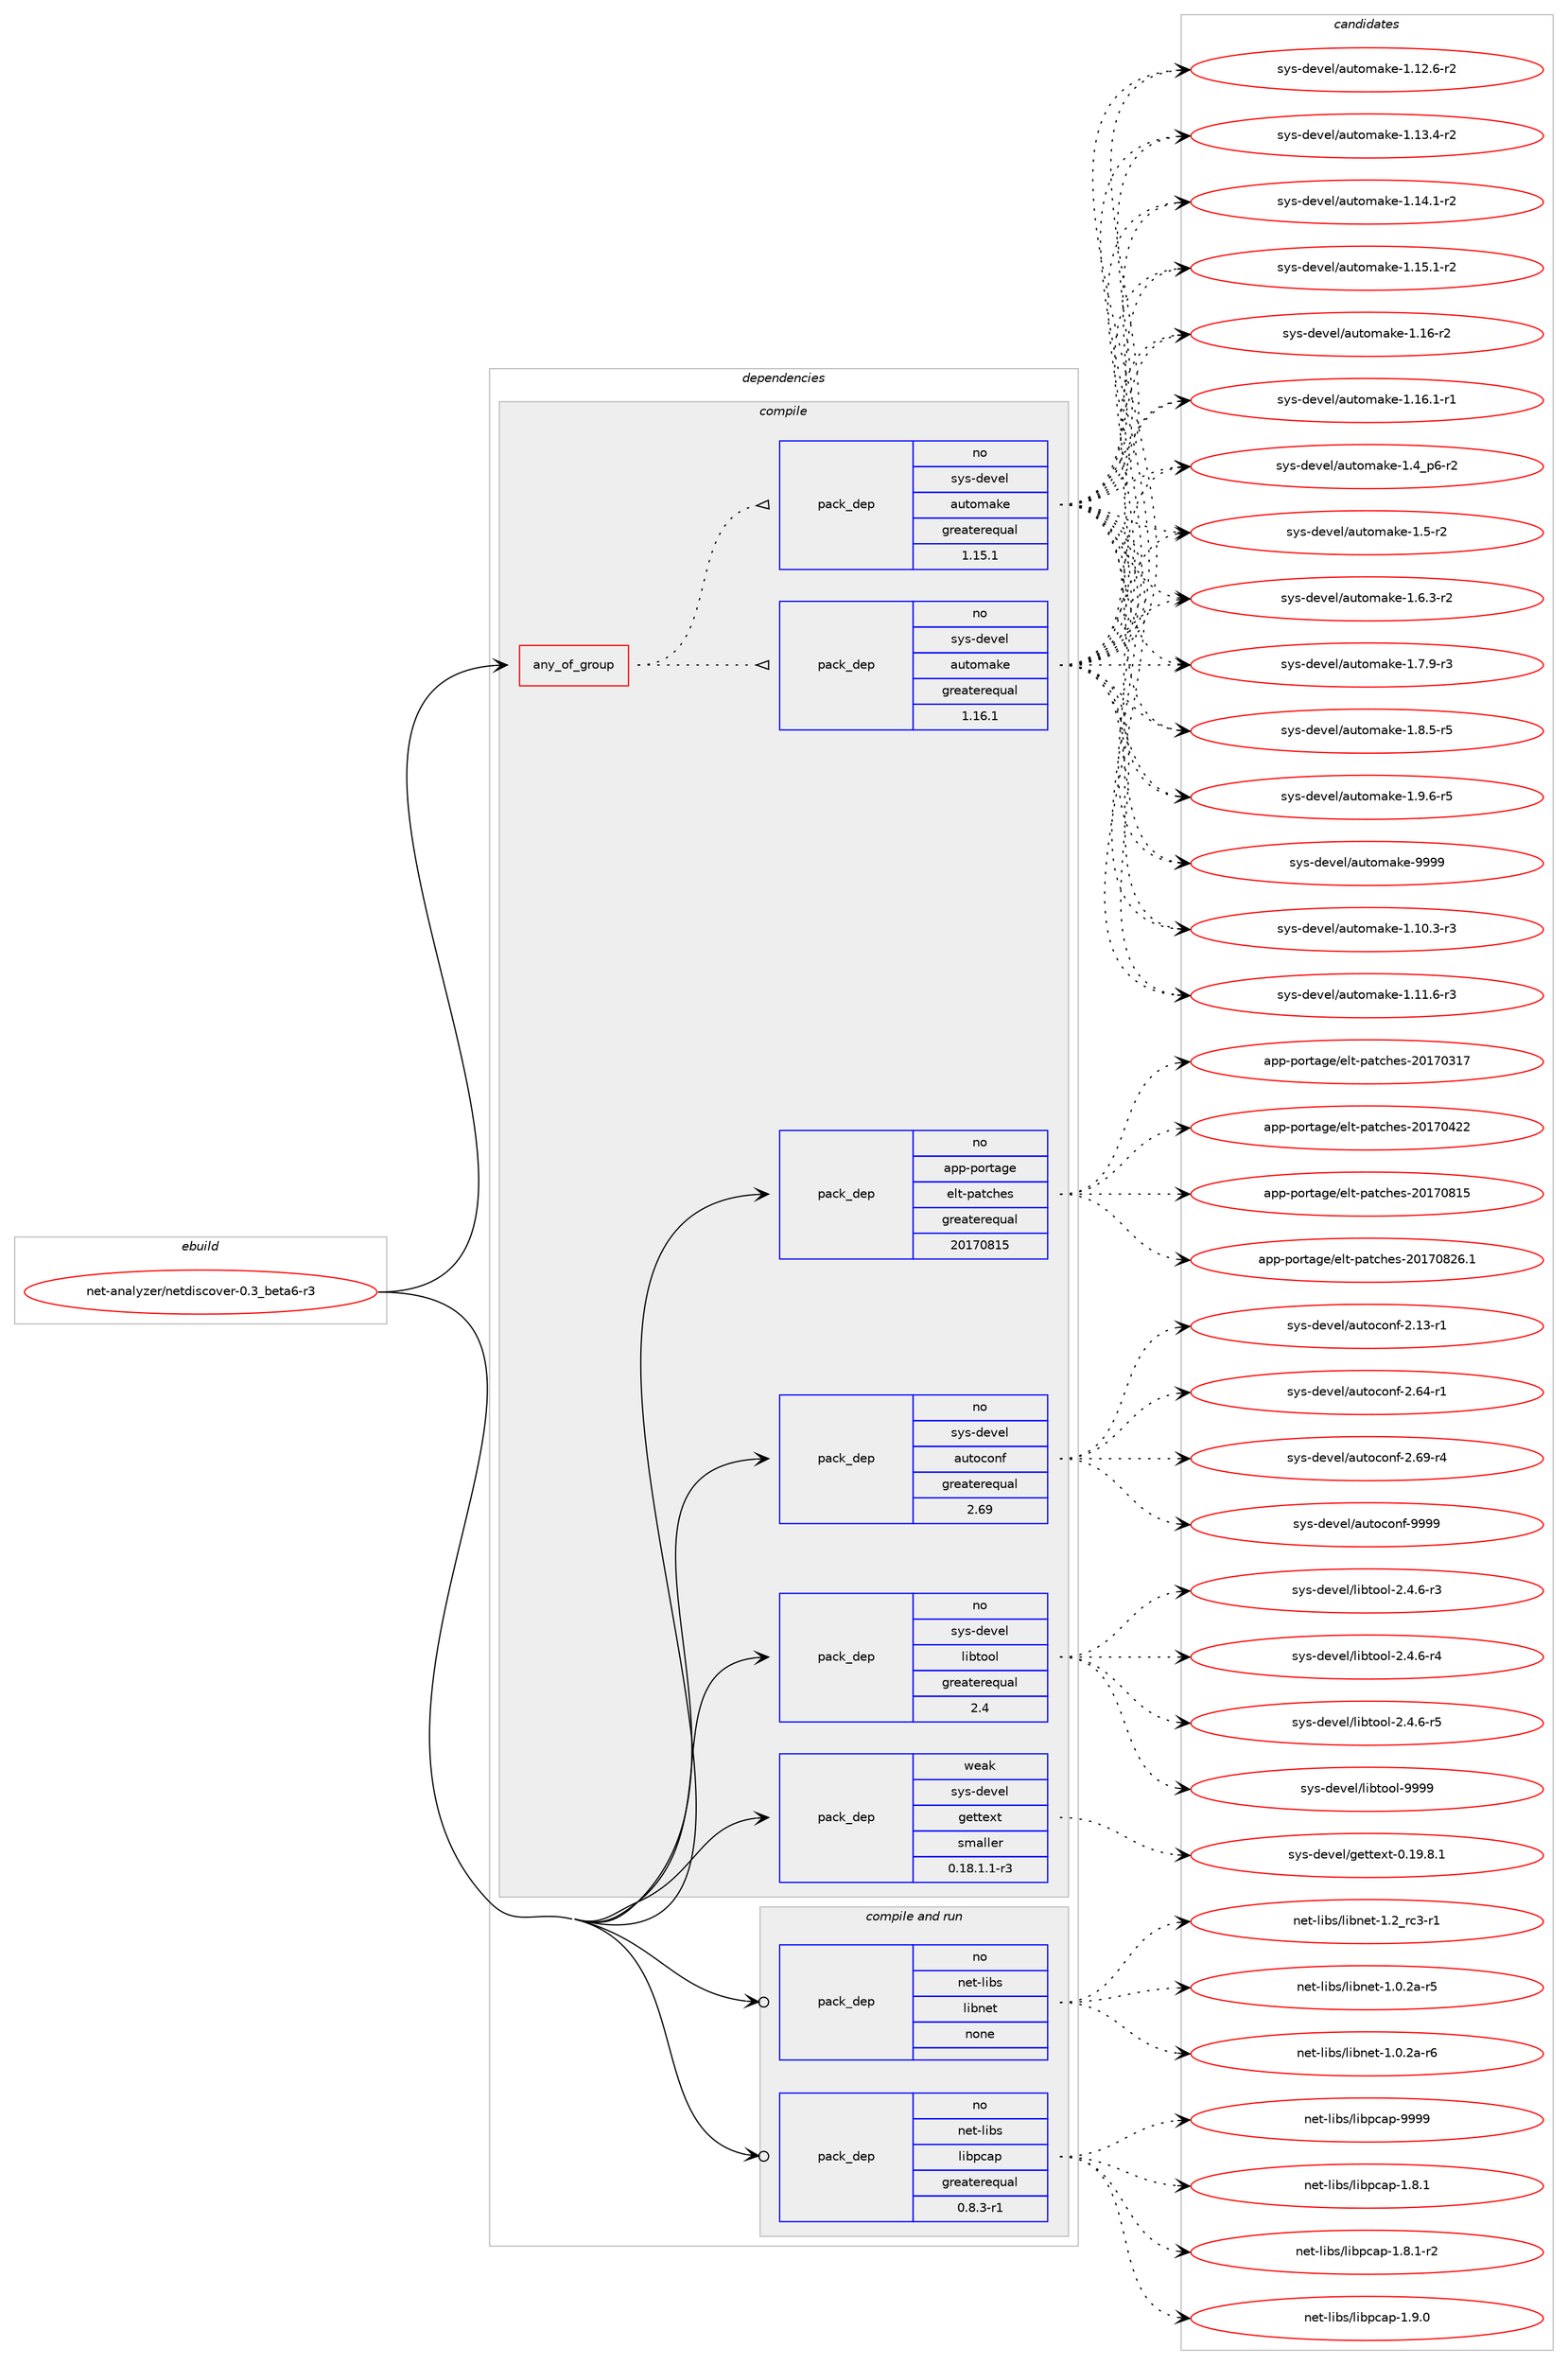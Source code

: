 digraph prolog {

# *************
# Graph options
# *************

newrank=true;
concentrate=true;
compound=true;
graph [rankdir=LR,fontname=Helvetica,fontsize=10,ranksep=1.5];#, ranksep=2.5, nodesep=0.2];
edge  [arrowhead=vee];
node  [fontname=Helvetica,fontsize=10];

# **********
# The ebuild
# **********

subgraph cluster_leftcol {
color=gray;
rank=same;
label=<<i>ebuild</i>>;
id [label="net-analyzer/netdiscover-0.3_beta6-r3", color=red, width=4, href="../net-analyzer/netdiscover-0.3_beta6-r3.svg"];
}

# ****************
# The dependencies
# ****************

subgraph cluster_midcol {
color=gray;
label=<<i>dependencies</i>>;
subgraph cluster_compile {
fillcolor="#eeeeee";
style=filled;
label=<<i>compile</i>>;
subgraph any25830 {
dependency1645866 [label=<<TABLE BORDER="0" CELLBORDER="1" CELLSPACING="0" CELLPADDING="4"><TR><TD CELLPADDING="10">any_of_group</TD></TR></TABLE>>, shape=none, color=red];subgraph pack1176821 {
dependency1645867 [label=<<TABLE BORDER="0" CELLBORDER="1" CELLSPACING="0" CELLPADDING="4" WIDTH="220"><TR><TD ROWSPAN="6" CELLPADDING="30">pack_dep</TD></TR><TR><TD WIDTH="110">no</TD></TR><TR><TD>sys-devel</TD></TR><TR><TD>automake</TD></TR><TR><TD>greaterequal</TD></TR><TR><TD>1.16.1</TD></TR></TABLE>>, shape=none, color=blue];
}
dependency1645866:e -> dependency1645867:w [weight=20,style="dotted",arrowhead="oinv"];
subgraph pack1176822 {
dependency1645868 [label=<<TABLE BORDER="0" CELLBORDER="1" CELLSPACING="0" CELLPADDING="4" WIDTH="220"><TR><TD ROWSPAN="6" CELLPADDING="30">pack_dep</TD></TR><TR><TD WIDTH="110">no</TD></TR><TR><TD>sys-devel</TD></TR><TR><TD>automake</TD></TR><TR><TD>greaterequal</TD></TR><TR><TD>1.15.1</TD></TR></TABLE>>, shape=none, color=blue];
}
dependency1645866:e -> dependency1645868:w [weight=20,style="dotted",arrowhead="oinv"];
}
id:e -> dependency1645866:w [weight=20,style="solid",arrowhead="vee"];
subgraph pack1176823 {
dependency1645869 [label=<<TABLE BORDER="0" CELLBORDER="1" CELLSPACING="0" CELLPADDING="4" WIDTH="220"><TR><TD ROWSPAN="6" CELLPADDING="30">pack_dep</TD></TR><TR><TD WIDTH="110">no</TD></TR><TR><TD>app-portage</TD></TR><TR><TD>elt-patches</TD></TR><TR><TD>greaterequal</TD></TR><TR><TD>20170815</TD></TR></TABLE>>, shape=none, color=blue];
}
id:e -> dependency1645869:w [weight=20,style="solid",arrowhead="vee"];
subgraph pack1176824 {
dependency1645870 [label=<<TABLE BORDER="0" CELLBORDER="1" CELLSPACING="0" CELLPADDING="4" WIDTH="220"><TR><TD ROWSPAN="6" CELLPADDING="30">pack_dep</TD></TR><TR><TD WIDTH="110">no</TD></TR><TR><TD>sys-devel</TD></TR><TR><TD>autoconf</TD></TR><TR><TD>greaterequal</TD></TR><TR><TD>2.69</TD></TR></TABLE>>, shape=none, color=blue];
}
id:e -> dependency1645870:w [weight=20,style="solid",arrowhead="vee"];
subgraph pack1176825 {
dependency1645871 [label=<<TABLE BORDER="0" CELLBORDER="1" CELLSPACING="0" CELLPADDING="4" WIDTH="220"><TR><TD ROWSPAN="6" CELLPADDING="30">pack_dep</TD></TR><TR><TD WIDTH="110">no</TD></TR><TR><TD>sys-devel</TD></TR><TR><TD>libtool</TD></TR><TR><TD>greaterequal</TD></TR><TR><TD>2.4</TD></TR></TABLE>>, shape=none, color=blue];
}
id:e -> dependency1645871:w [weight=20,style="solid",arrowhead="vee"];
subgraph pack1176826 {
dependency1645872 [label=<<TABLE BORDER="0" CELLBORDER="1" CELLSPACING="0" CELLPADDING="4" WIDTH="220"><TR><TD ROWSPAN="6" CELLPADDING="30">pack_dep</TD></TR><TR><TD WIDTH="110">weak</TD></TR><TR><TD>sys-devel</TD></TR><TR><TD>gettext</TD></TR><TR><TD>smaller</TD></TR><TR><TD>0.18.1.1-r3</TD></TR></TABLE>>, shape=none, color=blue];
}
id:e -> dependency1645872:w [weight=20,style="solid",arrowhead="vee"];
}
subgraph cluster_compileandrun {
fillcolor="#eeeeee";
style=filled;
label=<<i>compile and run</i>>;
subgraph pack1176827 {
dependency1645873 [label=<<TABLE BORDER="0" CELLBORDER="1" CELLSPACING="0" CELLPADDING="4" WIDTH="220"><TR><TD ROWSPAN="6" CELLPADDING="30">pack_dep</TD></TR><TR><TD WIDTH="110">no</TD></TR><TR><TD>net-libs</TD></TR><TR><TD>libnet</TD></TR><TR><TD>none</TD></TR><TR><TD></TD></TR></TABLE>>, shape=none, color=blue];
}
id:e -> dependency1645873:w [weight=20,style="solid",arrowhead="odotvee"];
subgraph pack1176828 {
dependency1645874 [label=<<TABLE BORDER="0" CELLBORDER="1" CELLSPACING="0" CELLPADDING="4" WIDTH="220"><TR><TD ROWSPAN="6" CELLPADDING="30">pack_dep</TD></TR><TR><TD WIDTH="110">no</TD></TR><TR><TD>net-libs</TD></TR><TR><TD>libpcap</TD></TR><TR><TD>greaterequal</TD></TR><TR><TD>0.8.3-r1</TD></TR></TABLE>>, shape=none, color=blue];
}
id:e -> dependency1645874:w [weight=20,style="solid",arrowhead="odotvee"];
}
subgraph cluster_run {
fillcolor="#eeeeee";
style=filled;
label=<<i>run</i>>;
}
}

# **************
# The candidates
# **************

subgraph cluster_choices {
rank=same;
color=gray;
label=<<i>candidates</i>>;

subgraph choice1176821 {
color=black;
nodesep=1;
choice11512111545100101118101108479711711611110997107101454946494846514511451 [label="sys-devel/automake-1.10.3-r3", color=red, width=4,href="../sys-devel/automake-1.10.3-r3.svg"];
choice11512111545100101118101108479711711611110997107101454946494946544511451 [label="sys-devel/automake-1.11.6-r3", color=red, width=4,href="../sys-devel/automake-1.11.6-r3.svg"];
choice11512111545100101118101108479711711611110997107101454946495046544511450 [label="sys-devel/automake-1.12.6-r2", color=red, width=4,href="../sys-devel/automake-1.12.6-r2.svg"];
choice11512111545100101118101108479711711611110997107101454946495146524511450 [label="sys-devel/automake-1.13.4-r2", color=red, width=4,href="../sys-devel/automake-1.13.4-r2.svg"];
choice11512111545100101118101108479711711611110997107101454946495246494511450 [label="sys-devel/automake-1.14.1-r2", color=red, width=4,href="../sys-devel/automake-1.14.1-r2.svg"];
choice11512111545100101118101108479711711611110997107101454946495346494511450 [label="sys-devel/automake-1.15.1-r2", color=red, width=4,href="../sys-devel/automake-1.15.1-r2.svg"];
choice1151211154510010111810110847971171161111099710710145494649544511450 [label="sys-devel/automake-1.16-r2", color=red, width=4,href="../sys-devel/automake-1.16-r2.svg"];
choice11512111545100101118101108479711711611110997107101454946495446494511449 [label="sys-devel/automake-1.16.1-r1", color=red, width=4,href="../sys-devel/automake-1.16.1-r1.svg"];
choice115121115451001011181011084797117116111109971071014549465295112544511450 [label="sys-devel/automake-1.4_p6-r2", color=red, width=4,href="../sys-devel/automake-1.4_p6-r2.svg"];
choice11512111545100101118101108479711711611110997107101454946534511450 [label="sys-devel/automake-1.5-r2", color=red, width=4,href="../sys-devel/automake-1.5-r2.svg"];
choice115121115451001011181011084797117116111109971071014549465446514511450 [label="sys-devel/automake-1.6.3-r2", color=red, width=4,href="../sys-devel/automake-1.6.3-r2.svg"];
choice115121115451001011181011084797117116111109971071014549465546574511451 [label="sys-devel/automake-1.7.9-r3", color=red, width=4,href="../sys-devel/automake-1.7.9-r3.svg"];
choice115121115451001011181011084797117116111109971071014549465646534511453 [label="sys-devel/automake-1.8.5-r5", color=red, width=4,href="../sys-devel/automake-1.8.5-r5.svg"];
choice115121115451001011181011084797117116111109971071014549465746544511453 [label="sys-devel/automake-1.9.6-r5", color=red, width=4,href="../sys-devel/automake-1.9.6-r5.svg"];
choice115121115451001011181011084797117116111109971071014557575757 [label="sys-devel/automake-9999", color=red, width=4,href="../sys-devel/automake-9999.svg"];
dependency1645867:e -> choice11512111545100101118101108479711711611110997107101454946494846514511451:w [style=dotted,weight="100"];
dependency1645867:e -> choice11512111545100101118101108479711711611110997107101454946494946544511451:w [style=dotted,weight="100"];
dependency1645867:e -> choice11512111545100101118101108479711711611110997107101454946495046544511450:w [style=dotted,weight="100"];
dependency1645867:e -> choice11512111545100101118101108479711711611110997107101454946495146524511450:w [style=dotted,weight="100"];
dependency1645867:e -> choice11512111545100101118101108479711711611110997107101454946495246494511450:w [style=dotted,weight="100"];
dependency1645867:e -> choice11512111545100101118101108479711711611110997107101454946495346494511450:w [style=dotted,weight="100"];
dependency1645867:e -> choice1151211154510010111810110847971171161111099710710145494649544511450:w [style=dotted,weight="100"];
dependency1645867:e -> choice11512111545100101118101108479711711611110997107101454946495446494511449:w [style=dotted,weight="100"];
dependency1645867:e -> choice115121115451001011181011084797117116111109971071014549465295112544511450:w [style=dotted,weight="100"];
dependency1645867:e -> choice11512111545100101118101108479711711611110997107101454946534511450:w [style=dotted,weight="100"];
dependency1645867:e -> choice115121115451001011181011084797117116111109971071014549465446514511450:w [style=dotted,weight="100"];
dependency1645867:e -> choice115121115451001011181011084797117116111109971071014549465546574511451:w [style=dotted,weight="100"];
dependency1645867:e -> choice115121115451001011181011084797117116111109971071014549465646534511453:w [style=dotted,weight="100"];
dependency1645867:e -> choice115121115451001011181011084797117116111109971071014549465746544511453:w [style=dotted,weight="100"];
dependency1645867:e -> choice115121115451001011181011084797117116111109971071014557575757:w [style=dotted,weight="100"];
}
subgraph choice1176822 {
color=black;
nodesep=1;
choice11512111545100101118101108479711711611110997107101454946494846514511451 [label="sys-devel/automake-1.10.3-r3", color=red, width=4,href="../sys-devel/automake-1.10.3-r3.svg"];
choice11512111545100101118101108479711711611110997107101454946494946544511451 [label="sys-devel/automake-1.11.6-r3", color=red, width=4,href="../sys-devel/automake-1.11.6-r3.svg"];
choice11512111545100101118101108479711711611110997107101454946495046544511450 [label="sys-devel/automake-1.12.6-r2", color=red, width=4,href="../sys-devel/automake-1.12.6-r2.svg"];
choice11512111545100101118101108479711711611110997107101454946495146524511450 [label="sys-devel/automake-1.13.4-r2", color=red, width=4,href="../sys-devel/automake-1.13.4-r2.svg"];
choice11512111545100101118101108479711711611110997107101454946495246494511450 [label="sys-devel/automake-1.14.1-r2", color=red, width=4,href="../sys-devel/automake-1.14.1-r2.svg"];
choice11512111545100101118101108479711711611110997107101454946495346494511450 [label="sys-devel/automake-1.15.1-r2", color=red, width=4,href="../sys-devel/automake-1.15.1-r2.svg"];
choice1151211154510010111810110847971171161111099710710145494649544511450 [label="sys-devel/automake-1.16-r2", color=red, width=4,href="../sys-devel/automake-1.16-r2.svg"];
choice11512111545100101118101108479711711611110997107101454946495446494511449 [label="sys-devel/automake-1.16.1-r1", color=red, width=4,href="../sys-devel/automake-1.16.1-r1.svg"];
choice115121115451001011181011084797117116111109971071014549465295112544511450 [label="sys-devel/automake-1.4_p6-r2", color=red, width=4,href="../sys-devel/automake-1.4_p6-r2.svg"];
choice11512111545100101118101108479711711611110997107101454946534511450 [label="sys-devel/automake-1.5-r2", color=red, width=4,href="../sys-devel/automake-1.5-r2.svg"];
choice115121115451001011181011084797117116111109971071014549465446514511450 [label="sys-devel/automake-1.6.3-r2", color=red, width=4,href="../sys-devel/automake-1.6.3-r2.svg"];
choice115121115451001011181011084797117116111109971071014549465546574511451 [label="sys-devel/automake-1.7.9-r3", color=red, width=4,href="../sys-devel/automake-1.7.9-r3.svg"];
choice115121115451001011181011084797117116111109971071014549465646534511453 [label="sys-devel/automake-1.8.5-r5", color=red, width=4,href="../sys-devel/automake-1.8.5-r5.svg"];
choice115121115451001011181011084797117116111109971071014549465746544511453 [label="sys-devel/automake-1.9.6-r5", color=red, width=4,href="../sys-devel/automake-1.9.6-r5.svg"];
choice115121115451001011181011084797117116111109971071014557575757 [label="sys-devel/automake-9999", color=red, width=4,href="../sys-devel/automake-9999.svg"];
dependency1645868:e -> choice11512111545100101118101108479711711611110997107101454946494846514511451:w [style=dotted,weight="100"];
dependency1645868:e -> choice11512111545100101118101108479711711611110997107101454946494946544511451:w [style=dotted,weight="100"];
dependency1645868:e -> choice11512111545100101118101108479711711611110997107101454946495046544511450:w [style=dotted,weight="100"];
dependency1645868:e -> choice11512111545100101118101108479711711611110997107101454946495146524511450:w [style=dotted,weight="100"];
dependency1645868:e -> choice11512111545100101118101108479711711611110997107101454946495246494511450:w [style=dotted,weight="100"];
dependency1645868:e -> choice11512111545100101118101108479711711611110997107101454946495346494511450:w [style=dotted,weight="100"];
dependency1645868:e -> choice1151211154510010111810110847971171161111099710710145494649544511450:w [style=dotted,weight="100"];
dependency1645868:e -> choice11512111545100101118101108479711711611110997107101454946495446494511449:w [style=dotted,weight="100"];
dependency1645868:e -> choice115121115451001011181011084797117116111109971071014549465295112544511450:w [style=dotted,weight="100"];
dependency1645868:e -> choice11512111545100101118101108479711711611110997107101454946534511450:w [style=dotted,weight="100"];
dependency1645868:e -> choice115121115451001011181011084797117116111109971071014549465446514511450:w [style=dotted,weight="100"];
dependency1645868:e -> choice115121115451001011181011084797117116111109971071014549465546574511451:w [style=dotted,weight="100"];
dependency1645868:e -> choice115121115451001011181011084797117116111109971071014549465646534511453:w [style=dotted,weight="100"];
dependency1645868:e -> choice115121115451001011181011084797117116111109971071014549465746544511453:w [style=dotted,weight="100"];
dependency1645868:e -> choice115121115451001011181011084797117116111109971071014557575757:w [style=dotted,weight="100"];
}
subgraph choice1176823 {
color=black;
nodesep=1;
choice97112112451121111141169710310147101108116451129711699104101115455048495548514955 [label="app-portage/elt-patches-20170317", color=red, width=4,href="../app-portage/elt-patches-20170317.svg"];
choice97112112451121111141169710310147101108116451129711699104101115455048495548525050 [label="app-portage/elt-patches-20170422", color=red, width=4,href="../app-portage/elt-patches-20170422.svg"];
choice97112112451121111141169710310147101108116451129711699104101115455048495548564953 [label="app-portage/elt-patches-20170815", color=red, width=4,href="../app-portage/elt-patches-20170815.svg"];
choice971121124511211111411697103101471011081164511297116991041011154550484955485650544649 [label="app-portage/elt-patches-20170826.1", color=red, width=4,href="../app-portage/elt-patches-20170826.1.svg"];
dependency1645869:e -> choice97112112451121111141169710310147101108116451129711699104101115455048495548514955:w [style=dotted,weight="100"];
dependency1645869:e -> choice97112112451121111141169710310147101108116451129711699104101115455048495548525050:w [style=dotted,weight="100"];
dependency1645869:e -> choice97112112451121111141169710310147101108116451129711699104101115455048495548564953:w [style=dotted,weight="100"];
dependency1645869:e -> choice971121124511211111411697103101471011081164511297116991041011154550484955485650544649:w [style=dotted,weight="100"];
}
subgraph choice1176824 {
color=black;
nodesep=1;
choice1151211154510010111810110847971171161119911111010245504649514511449 [label="sys-devel/autoconf-2.13-r1", color=red, width=4,href="../sys-devel/autoconf-2.13-r1.svg"];
choice1151211154510010111810110847971171161119911111010245504654524511449 [label="sys-devel/autoconf-2.64-r1", color=red, width=4,href="../sys-devel/autoconf-2.64-r1.svg"];
choice1151211154510010111810110847971171161119911111010245504654574511452 [label="sys-devel/autoconf-2.69-r4", color=red, width=4,href="../sys-devel/autoconf-2.69-r4.svg"];
choice115121115451001011181011084797117116111991111101024557575757 [label="sys-devel/autoconf-9999", color=red, width=4,href="../sys-devel/autoconf-9999.svg"];
dependency1645870:e -> choice1151211154510010111810110847971171161119911111010245504649514511449:w [style=dotted,weight="100"];
dependency1645870:e -> choice1151211154510010111810110847971171161119911111010245504654524511449:w [style=dotted,weight="100"];
dependency1645870:e -> choice1151211154510010111810110847971171161119911111010245504654574511452:w [style=dotted,weight="100"];
dependency1645870:e -> choice115121115451001011181011084797117116111991111101024557575757:w [style=dotted,weight="100"];
}
subgraph choice1176825 {
color=black;
nodesep=1;
choice1151211154510010111810110847108105981161111111084550465246544511451 [label="sys-devel/libtool-2.4.6-r3", color=red, width=4,href="../sys-devel/libtool-2.4.6-r3.svg"];
choice1151211154510010111810110847108105981161111111084550465246544511452 [label="sys-devel/libtool-2.4.6-r4", color=red, width=4,href="../sys-devel/libtool-2.4.6-r4.svg"];
choice1151211154510010111810110847108105981161111111084550465246544511453 [label="sys-devel/libtool-2.4.6-r5", color=red, width=4,href="../sys-devel/libtool-2.4.6-r5.svg"];
choice1151211154510010111810110847108105981161111111084557575757 [label="sys-devel/libtool-9999", color=red, width=4,href="../sys-devel/libtool-9999.svg"];
dependency1645871:e -> choice1151211154510010111810110847108105981161111111084550465246544511451:w [style=dotted,weight="100"];
dependency1645871:e -> choice1151211154510010111810110847108105981161111111084550465246544511452:w [style=dotted,weight="100"];
dependency1645871:e -> choice1151211154510010111810110847108105981161111111084550465246544511453:w [style=dotted,weight="100"];
dependency1645871:e -> choice1151211154510010111810110847108105981161111111084557575757:w [style=dotted,weight="100"];
}
subgraph choice1176826 {
color=black;
nodesep=1;
choice1151211154510010111810110847103101116116101120116454846495746564649 [label="sys-devel/gettext-0.19.8.1", color=red, width=4,href="../sys-devel/gettext-0.19.8.1.svg"];
dependency1645872:e -> choice1151211154510010111810110847103101116116101120116454846495746564649:w [style=dotted,weight="100"];
}
subgraph choice1176827 {
color=black;
nodesep=1;
choice11010111645108105981154710810598110101116454946484650974511453 [label="net-libs/libnet-1.0.2a-r5", color=red, width=4,href="../net-libs/libnet-1.0.2a-r5.svg"];
choice11010111645108105981154710810598110101116454946484650974511454 [label="net-libs/libnet-1.0.2a-r6", color=red, width=4,href="../net-libs/libnet-1.0.2a-r6.svg"];
choice11010111645108105981154710810598110101116454946509511499514511449 [label="net-libs/libnet-1.2_rc3-r1", color=red, width=4,href="../net-libs/libnet-1.2_rc3-r1.svg"];
dependency1645873:e -> choice11010111645108105981154710810598110101116454946484650974511453:w [style=dotted,weight="100"];
dependency1645873:e -> choice11010111645108105981154710810598110101116454946484650974511454:w [style=dotted,weight="100"];
dependency1645873:e -> choice11010111645108105981154710810598110101116454946509511499514511449:w [style=dotted,weight="100"];
}
subgraph choice1176828 {
color=black;
nodesep=1;
choice110101116451081059811547108105981129997112454946564649 [label="net-libs/libpcap-1.8.1", color=red, width=4,href="../net-libs/libpcap-1.8.1.svg"];
choice1101011164510810598115471081059811299971124549465646494511450 [label="net-libs/libpcap-1.8.1-r2", color=red, width=4,href="../net-libs/libpcap-1.8.1-r2.svg"];
choice110101116451081059811547108105981129997112454946574648 [label="net-libs/libpcap-1.9.0", color=red, width=4,href="../net-libs/libpcap-1.9.0.svg"];
choice1101011164510810598115471081059811299971124557575757 [label="net-libs/libpcap-9999", color=red, width=4,href="../net-libs/libpcap-9999.svg"];
dependency1645874:e -> choice110101116451081059811547108105981129997112454946564649:w [style=dotted,weight="100"];
dependency1645874:e -> choice1101011164510810598115471081059811299971124549465646494511450:w [style=dotted,weight="100"];
dependency1645874:e -> choice110101116451081059811547108105981129997112454946574648:w [style=dotted,weight="100"];
dependency1645874:e -> choice1101011164510810598115471081059811299971124557575757:w [style=dotted,weight="100"];
}
}

}
